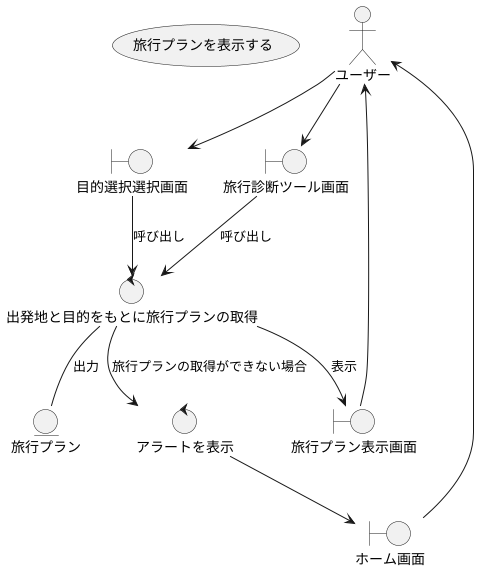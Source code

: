 @startuml

usecase 旅行プランを表示する

actor ユーザー

boundary ホーム画面
boundary 目的選択選択画面
boundary 旅行診断ツール画面
boundary 旅行プラン表示画面

control 出発地と目的をもとに旅行プランの取得
control アラートを表示

entity 旅行プラン

ユーザー --> 目的選択選択画面
ユーザー --> 旅行診断ツール画面
目的選択選択画面 --> 出発地と目的をもとに旅行プランの取得 : 呼び出し
旅行診断ツール画面 --> 出発地と目的をもとに旅行プランの取得 : 呼び出し
出発地と目的をもとに旅行プランの取得 --> アラートを表示 : 旅行プランの取得ができない場合
アラートを表示 --> ホーム画面
ホーム画面 --> ユーザー
出発地と目的をもとに旅行プランの取得 -- 旅行プラン : 出力
出発地と目的をもとに旅行プランの取得 --> 旅行プラン表示画面 : 表示
旅行プラン表示画面 --> ユーザー

@enduml